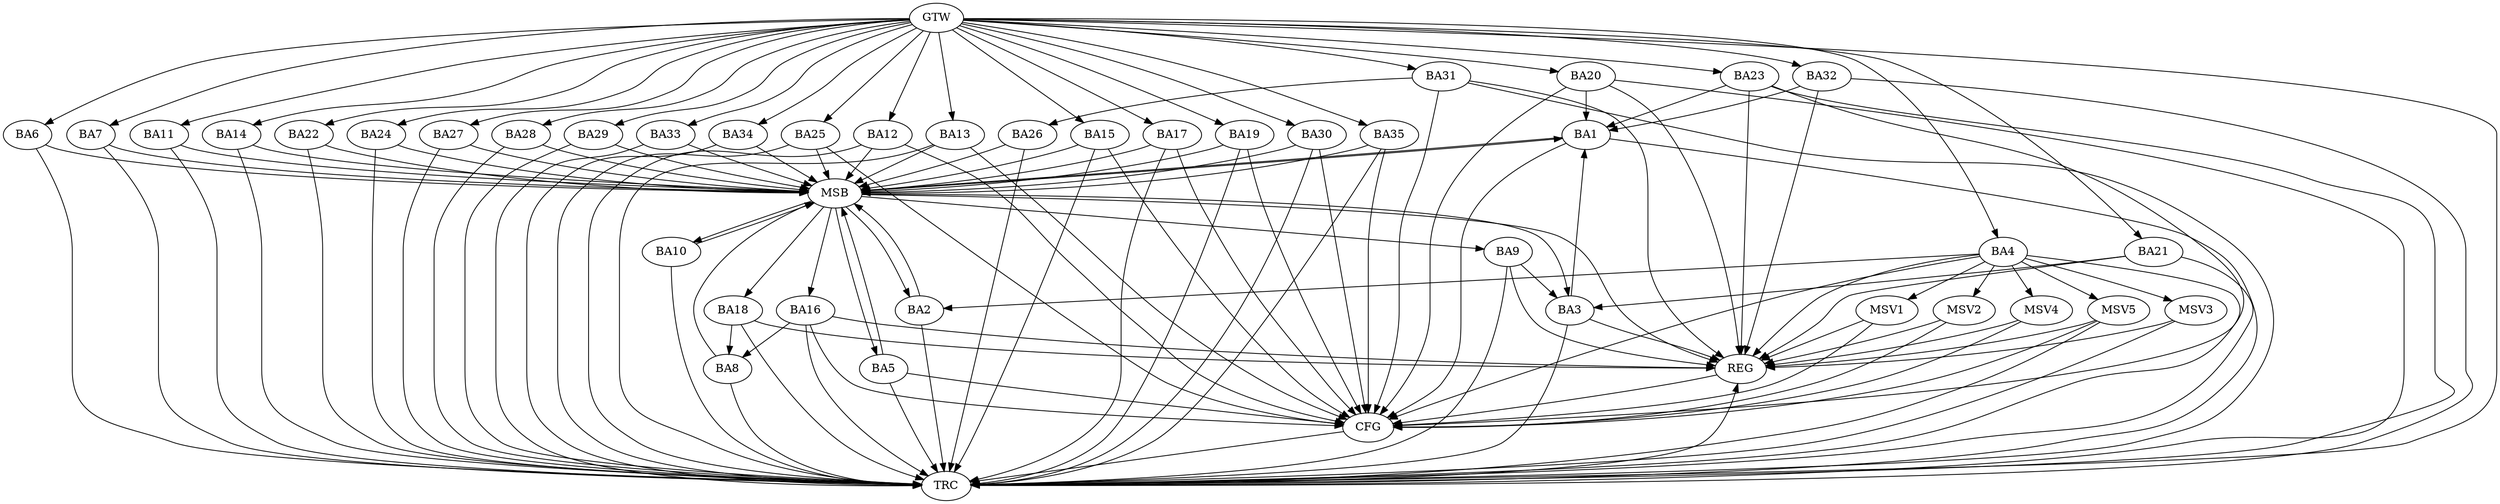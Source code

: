 strict digraph G {
  BA1 [ label="BA1" ];
  BA2 [ label="BA2" ];
  BA3 [ label="BA3" ];
  BA4 [ label="BA4" ];
  BA5 [ label="BA5" ];
  BA6 [ label="BA6" ];
  BA7 [ label="BA7" ];
  BA8 [ label="BA8" ];
  BA9 [ label="BA9" ];
  BA10 [ label="BA10" ];
  BA11 [ label="BA11" ];
  BA12 [ label="BA12" ];
  BA13 [ label="BA13" ];
  BA14 [ label="BA14" ];
  BA15 [ label="BA15" ];
  BA16 [ label="BA16" ];
  BA17 [ label="BA17" ];
  BA18 [ label="BA18" ];
  BA19 [ label="BA19" ];
  BA20 [ label="BA20" ];
  BA21 [ label="BA21" ];
  BA22 [ label="BA22" ];
  BA23 [ label="BA23" ];
  BA24 [ label="BA24" ];
  BA25 [ label="BA25" ];
  BA26 [ label="BA26" ];
  BA27 [ label="BA27" ];
  BA28 [ label="BA28" ];
  BA29 [ label="BA29" ];
  BA30 [ label="BA30" ];
  BA31 [ label="BA31" ];
  BA32 [ label="BA32" ];
  BA33 [ label="BA33" ];
  BA34 [ label="BA34" ];
  BA35 [ label="BA35" ];
  GTW [ label="GTW" ];
  REG [ label="REG" ];
  MSB [ label="MSB" ];
  CFG [ label="CFG" ];
  TRC [ label="TRC" ];
  MSV1 [ label="MSV1" ];
  MSV2 [ label="MSV2" ];
  MSV3 [ label="MSV3" ];
  MSV4 [ label="MSV4" ];
  MSV5 [ label="MSV5" ];
  BA3 -> BA1;
  BA4 -> BA2;
  BA9 -> BA3;
  BA16 -> BA8;
  BA18 -> BA8;
  BA20 -> BA1;
  BA21 -> BA3;
  BA23 -> BA1;
  BA31 -> BA26;
  BA32 -> BA1;
  GTW -> BA4;
  GTW -> BA6;
  GTW -> BA7;
  GTW -> BA11;
  GTW -> BA12;
  GTW -> BA13;
  GTW -> BA14;
  GTW -> BA15;
  GTW -> BA17;
  GTW -> BA19;
  GTW -> BA20;
  GTW -> BA21;
  GTW -> BA22;
  GTW -> BA23;
  GTW -> BA24;
  GTW -> BA25;
  GTW -> BA27;
  GTW -> BA28;
  GTW -> BA29;
  GTW -> BA30;
  GTW -> BA31;
  GTW -> BA32;
  GTW -> BA33;
  GTW -> BA34;
  GTW -> BA35;
  BA3 -> REG;
  BA4 -> REG;
  BA9 -> REG;
  BA16 -> REG;
  BA18 -> REG;
  BA20 -> REG;
  BA21 -> REG;
  BA23 -> REG;
  BA31 -> REG;
  BA32 -> REG;
  BA1 -> MSB;
  MSB -> BA2;
  MSB -> REG;
  BA2 -> MSB;
  MSB -> BA1;
  BA5 -> MSB;
  BA6 -> MSB;
  BA7 -> MSB;
  BA8 -> MSB;
  BA10 -> MSB;
  MSB -> BA9;
  BA11 -> MSB;
  MSB -> BA3;
  BA12 -> MSB;
  BA13 -> MSB;
  MSB -> BA10;
  BA14 -> MSB;
  BA15 -> MSB;
  BA17 -> MSB;
  BA19 -> MSB;
  BA22 -> MSB;
  BA24 -> MSB;
  BA25 -> MSB;
  BA26 -> MSB;
  MSB -> BA16;
  BA27 -> MSB;
  MSB -> BA5;
  BA28 -> MSB;
  BA29 -> MSB;
  BA30 -> MSB;
  MSB -> BA18;
  BA33 -> MSB;
  BA34 -> MSB;
  BA35 -> MSB;
  BA35 -> CFG;
  BA13 -> CFG;
  BA4 -> CFG;
  BA15 -> CFG;
  BA19 -> CFG;
  BA30 -> CFG;
  BA1 -> CFG;
  BA31 -> CFG;
  BA23 -> CFG;
  BA17 -> CFG;
  BA25 -> CFG;
  BA16 -> CFG;
  BA5 -> CFG;
  BA20 -> CFG;
  BA12 -> CFG;
  REG -> CFG;
  BA1 -> TRC;
  BA2 -> TRC;
  BA3 -> TRC;
  BA4 -> TRC;
  BA5 -> TRC;
  BA6 -> TRC;
  BA7 -> TRC;
  BA8 -> TRC;
  BA9 -> TRC;
  BA10 -> TRC;
  BA11 -> TRC;
  BA12 -> TRC;
  BA13 -> TRC;
  BA14 -> TRC;
  BA15 -> TRC;
  BA16 -> TRC;
  BA17 -> TRC;
  BA18 -> TRC;
  BA19 -> TRC;
  BA20 -> TRC;
  BA21 -> TRC;
  BA22 -> TRC;
  BA23 -> TRC;
  BA24 -> TRC;
  BA25 -> TRC;
  BA26 -> TRC;
  BA27 -> TRC;
  BA28 -> TRC;
  BA29 -> TRC;
  BA30 -> TRC;
  BA31 -> TRC;
  BA32 -> TRC;
  BA33 -> TRC;
  BA34 -> TRC;
  BA35 -> TRC;
  GTW -> TRC;
  CFG -> TRC;
  TRC -> REG;
  BA4 -> MSV1;
  MSV1 -> REG;
  MSV1 -> CFG;
  BA4 -> MSV2;
  MSV2 -> REG;
  MSV2 -> CFG;
  BA4 -> MSV3;
  BA4 -> MSV4;
  MSV3 -> REG;
  MSV3 -> TRC;
  MSV4 -> REG;
  MSV4 -> CFG;
  BA4 -> MSV5;
  MSV5 -> REG;
  MSV5 -> TRC;
  MSV5 -> CFG;
}
